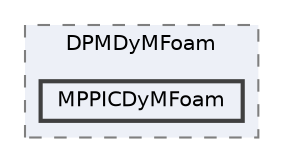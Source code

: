 digraph "applications/solvers/lagrangian/DPMFoam/DPMDyMFoam/MPPICDyMFoam"
{
 // LATEX_PDF_SIZE
  bgcolor="transparent";
  edge [fontname=Helvetica,fontsize=10,labelfontname=Helvetica,labelfontsize=10];
  node [fontname=Helvetica,fontsize=10,shape=box,height=0.2,width=0.4];
  compound=true
  subgraph clusterdir_00dbf660b4368c0590220dae62afad00 {
    graph [ bgcolor="#edf0f7", pencolor="grey50", label="DPMDyMFoam", fontname=Helvetica,fontsize=10 style="filled,dashed", URL="dir_00dbf660b4368c0590220dae62afad00.html",tooltip=""]
  dir_79dfb66d27224f3c73e8634061951fa3 [label="MPPICDyMFoam", fillcolor="#edf0f7", color="grey25", style="filled,bold", URL="dir_79dfb66d27224f3c73e8634061951fa3.html",tooltip=""];
  }
}
